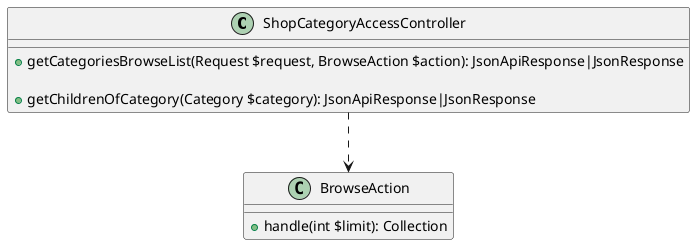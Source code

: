 @startuml

class ShopCategoryAccessController {
    + getCategoriesBrowseList(Request $request, BrowseAction $action): JsonApiResponse|JsonResponse

    + getChildrenOfCategory(Category $category): JsonApiResponse|JsonResponse
}

class BrowseAction {
    + handle(int $limit): Collection
}

ShopCategoryAccessController ..> BrowseAction
@enduml